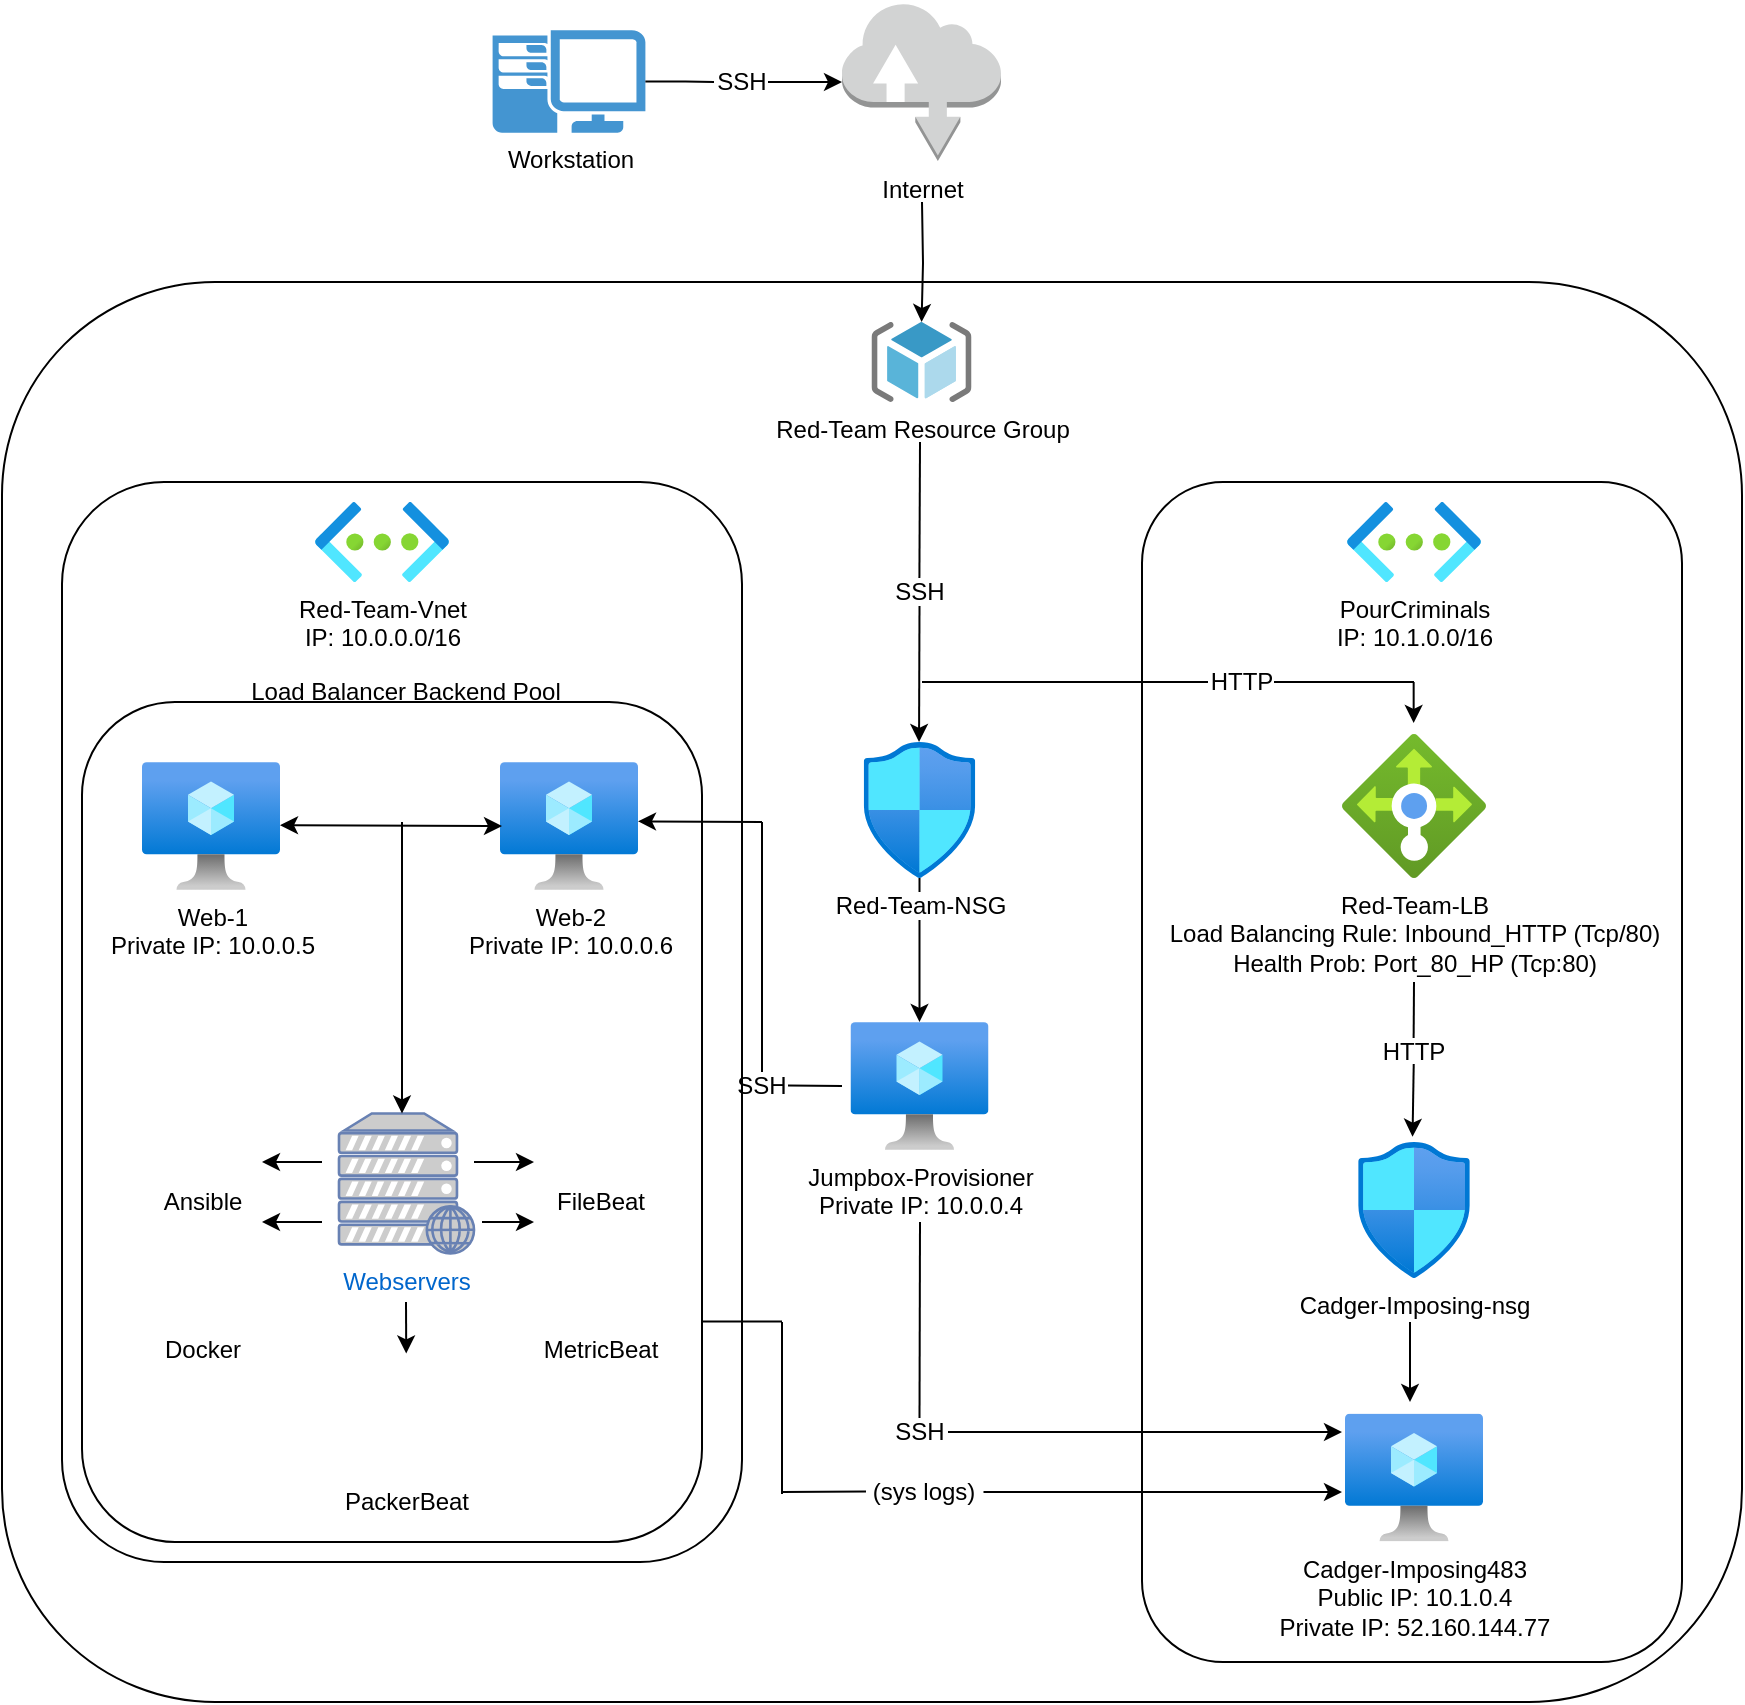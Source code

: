 <mxfile version="17.1.3" type="device"><diagram id="6GolidsHavnK191ak6pJ" name="Page-1"><mxGraphModel dx="1138" dy="606" grid="1" gridSize="10" guides="1" tooltips="1" connect="1" arrows="1" fold="1" page="1" pageScale="1" pageWidth="1200" pageHeight="1600" math="0" shadow="0"><root><mxCell id="0"/><mxCell id="1" parent="0"/><mxCell id="QniAWRIZRyw3iU5oDyGS-21" value="" style="edgeStyle=orthogonalEdgeStyle;rounded=0;orthogonalLoop=1;jettySize=auto;html=1;" edge="1" parent="1" source="Xit2X4IlHZkaLeCrnP5q-1" target="Xit2X4IlHZkaLeCrnP5q-7"><mxGeometry relative="1" as="geometry"/></mxCell><mxCell id="Xit2X4IlHZkaLeCrnP5q-1" value="Red-Team-NSG" style="aspect=fixed;html=1;points=[];align=center;image;fontSize=12;image=img/lib/azure2/networking/Network_Security_Groups.svg;" parent="1" vertex="1"><mxGeometry x="490.75" y="390" width="56.0" height="68" as="geometry"/></mxCell><mxCell id="Xit2X4IlHZkaLeCrnP5q-2" value="Cadger-Imposing-nsg&lt;br&gt;" style="aspect=fixed;html=1;points=[];align=center;image;fontSize=12;image=img/lib/azure2/networking/Network_Security_Groups.svg;" parent="1" vertex="1"><mxGeometry x="738" y="590" width="56.0" height="68" as="geometry"/></mxCell><mxCell id="Xit2X4IlHZkaLeCrnP5q-5" value="Red-Team-Vnet&lt;br&gt;IP: 10.0.0.0/16" style="aspect=fixed;html=1;points=[];align=center;image;fontSize=12;image=img/lib/azure2/networking/Virtual_Networks.svg;" parent="1" vertex="1"><mxGeometry x="216.5" y="270" width="67" height="40" as="geometry"/></mxCell><mxCell id="Xit2X4IlHZkaLeCrnP5q-6" value="Red-Team-LB&lt;br&gt;Load Balancing Rule: Inbound_HTTP (Tcp/80)&lt;br&gt;Health Prob: Port_80_HP (Tcp:80)" style="aspect=fixed;html=1;points=[];align=center;image;fontSize=12;image=img/lib/azure2/networking/Load_Balancers.svg;" parent="1" vertex="1"><mxGeometry x="730" y="386" width="72" height="72" as="geometry"/></mxCell><mxCell id="Xit2X4IlHZkaLeCrnP5q-7" value="Jumpbox-Provisioner&lt;br&gt;Private IP: 10.0.0.4" style="aspect=fixed;html=1;points=[];align=center;image;fontSize=12;image=img/lib/azure2/compute/Virtual_Machine.svg;" parent="1" vertex="1"><mxGeometry x="484.25" y="530" width="69" height="64" as="geometry"/></mxCell><mxCell id="Xit2X4IlHZkaLeCrnP5q-9" value="Web-2&lt;br&gt;Private IP: 10.0.0.6" style="aspect=fixed;html=1;points=[];align=center;image;fontSize=12;image=img/lib/azure2/compute/Virtual_Machine.svg;" parent="1" vertex="1"><mxGeometry x="309" y="400" width="69" height="64" as="geometry"/></mxCell><mxCell id="Xit2X4IlHZkaLeCrnP5q-10" value="PourCriminals&lt;br&gt;IP: 10.1.0.0/16" style="aspect=fixed;html=1;points=[];align=center;image;fontSize=12;image=img/lib/azure2/networking/Virtual_Networks.svg;" parent="1" vertex="1"><mxGeometry x="732.5" y="270" width="67" height="40" as="geometry"/></mxCell><mxCell id="Xit2X4IlHZkaLeCrnP5q-12" value="Cadger-Imposing483&lt;br&gt;Public IP: 10.1.0.4&lt;br&gt;Private IP: 52.160.144.77" style="aspect=fixed;html=1;points=[];align=center;image;fontSize=12;image=img/lib/azure2/compute/Virtual_Machine.svg;" parent="1" vertex="1"><mxGeometry x="731.5" y="725.75" width="69" height="64" as="geometry"/></mxCell><mxCell id="QniAWRIZRyw3iU5oDyGS-19" value="" style="edgeStyle=orthogonalEdgeStyle;rounded=0;orthogonalLoop=1;jettySize=auto;html=1;" edge="1" parent="1" target="Xit2X4IlHZkaLeCrnP5q-28"><mxGeometry relative="1" as="geometry"><mxPoint x="520" y="120" as="sourcePoint"/></mxGeometry></mxCell><mxCell id="Xit2X4IlHZkaLeCrnP5q-20" value="Internet" style="outlineConnect=0;dashed=0;verticalLabelPosition=bottom;verticalAlign=top;align=center;html=1;shape=mxgraph.aws3.internet;fillColor=#D2D3D3;gradientColor=none;" parent="1" vertex="1"><mxGeometry x="480" y="20" width="79.5" height="79.5" as="geometry"/></mxCell><mxCell id="Xit2X4IlHZkaLeCrnP5q-28" value="Red-Team Resource Group" style="sketch=0;aspect=fixed;html=1;points=[];align=center;image;fontSize=12;image=img/lib/mscae/ResourceGroup.svg;" parent="1" vertex="1"><mxGeometry x="494.75" y="180" width="50" height="40" as="geometry"/></mxCell><mxCell id="Xit2X4IlHZkaLeCrnP5q-37" value="Web-1&lt;br&gt;Private IP: 10.0.0.5" style="aspect=fixed;html=1;points=[];align=center;image;fontSize=12;image=img/lib/azure2/compute/Virtual_Machine.svg;" parent="1" vertex="1"><mxGeometry x="130" y="400" width="69" height="64" as="geometry"/></mxCell><mxCell id="Xit2X4IlHZkaLeCrnP5q-45" value="Webservers" style="fontColor=#0066CC;verticalAlign=top;verticalLabelPosition=bottom;labelPosition=center;align=center;html=1;outlineConnect=0;fillColor=#CCCCCC;strokeColor=#6881B3;gradientColor=none;gradientDirection=north;strokeWidth=2;shape=mxgraph.networks.web_server;" parent="1" vertex="1"><mxGeometry x="228.5" y="575.75" width="67.5" height="70" as="geometry"/></mxCell><mxCell id="QniAWRIZRyw3iU5oDyGS-3" value="Ansible" style="shape=image;html=1;verticalAlign=top;verticalLabelPosition=bottom;labelBackgroundColor=#ffffff;imageAspect=0;aspect=fixed;image=https://cdn1.iconfinder.com/data/icons/unicons-line-vol-3/24/docker-128.png" vertex="1" parent="1"><mxGeometry x="130" y="545.75" width="60" height="60" as="geometry"/></mxCell><mxCell id="QniAWRIZRyw3iU5oDyGS-4" value="Docker" style="shape=image;html=1;verticalAlign=top;verticalLabelPosition=bottom;labelBackgroundColor=#ffffff;imageAspect=0;aspect=fixed;image=https://cdn1.iconfinder.com/data/icons/unicons-line-vol-3/24/docker-128.png" vertex="1" parent="1"><mxGeometry x="130" y="620" width="60" height="60" as="geometry"/></mxCell><mxCell id="QniAWRIZRyw3iU5oDyGS-5" value="FileBeat" style="shape=image;html=1;verticalAlign=top;verticalLabelPosition=bottom;labelBackgroundColor=#ffffff;imageAspect=0;aspect=fixed;image=https://cdn1.iconfinder.com/data/icons/unicons-line-vol-3/24/docker-128.png" vertex="1" parent="1"><mxGeometry x="329" y="545.75" width="60" height="60" as="geometry"/></mxCell><mxCell id="QniAWRIZRyw3iU5oDyGS-8" value="MetricBeat" style="shape=image;html=1;verticalAlign=top;verticalLabelPosition=bottom;labelBackgroundColor=#ffffff;imageAspect=0;aspect=fixed;image=https://cdn1.iconfinder.com/data/icons/unicons-line-vol-3/24/docker-128.png" vertex="1" parent="1"><mxGeometry x="329" y="620" width="60" height="60" as="geometry"/></mxCell><mxCell id="QniAWRIZRyw3iU5oDyGS-10" value="PackerBeat" style="shape=image;html=1;verticalAlign=top;verticalLabelPosition=bottom;labelBackgroundColor=#ffffff;imageAspect=0;aspect=fixed;image=https://cdn1.iconfinder.com/data/icons/unicons-line-vol-3/24/docker-128.png" vertex="1" parent="1"><mxGeometry x="232.25" y="695.75" width="60" height="60" as="geometry"/></mxCell><mxCell id="QniAWRIZRyw3iU5oDyGS-18" value="" style="edgeStyle=orthogonalEdgeStyle;rounded=0;orthogonalLoop=1;jettySize=auto;html=1;startArrow=none;" edge="1" parent="1"><mxGeometry relative="1" as="geometry"><mxPoint x="443" y="60" as="sourcePoint"/><mxPoint x="480" y="60" as="targetPoint"/></mxGeometry></mxCell><mxCell id="QniAWRIZRyw3iU5oDyGS-12" value="Workstation" style="pointerEvents=1;shadow=0;dashed=0;html=1;strokeColor=none;fillColor=#4495D1;labelPosition=center;verticalLabelPosition=bottom;verticalAlign=top;align=center;outlineConnect=0;shape=mxgraph.veeam.2d.workstation;" vertex="1" parent="1"><mxGeometry x="305.3" y="34.15" width="76.4" height="51.2" as="geometry"/></mxCell><mxCell id="QniAWRIZRyw3iU5oDyGS-24" value="" style="endArrow=classic;html=1;rounded=0;" edge="1" parent="1"><mxGeometry width="50" height="50" relative="1" as="geometry"><mxPoint x="220" y="600" as="sourcePoint"/><mxPoint x="190" y="600" as="targetPoint"/></mxGeometry></mxCell><mxCell id="QniAWRIZRyw3iU5oDyGS-25" value="" style="endArrow=classic;html=1;rounded=0;" edge="1" parent="1"><mxGeometry width="50" height="50" relative="1" as="geometry"><mxPoint x="220" y="630" as="sourcePoint"/><mxPoint x="190" y="630" as="targetPoint"/></mxGeometry></mxCell><mxCell id="QniAWRIZRyw3iU5oDyGS-27" value="" style="endArrow=classic;html=1;rounded=0;" edge="1" parent="1"><mxGeometry width="50" height="50" relative="1" as="geometry"><mxPoint x="296" y="600" as="sourcePoint"/><mxPoint x="326" y="600" as="targetPoint"/></mxGeometry></mxCell><mxCell id="QniAWRIZRyw3iU5oDyGS-28" value="" style="endArrow=classic;html=1;rounded=0;" edge="1" parent="1"><mxGeometry width="50" height="50" relative="1" as="geometry"><mxPoint x="300" y="630" as="sourcePoint"/><mxPoint x="326" y="630" as="targetPoint"/></mxGeometry></mxCell><mxCell id="QniAWRIZRyw3iU5oDyGS-29" value="" style="endArrow=classic;html=1;rounded=0;" edge="1" parent="1"><mxGeometry width="50" height="50" relative="1" as="geometry"><mxPoint x="262" y="670" as="sourcePoint"/><mxPoint x="262.12" y="695.75" as="targetPoint"/></mxGeometry></mxCell><mxCell id="QniAWRIZRyw3iU5oDyGS-30" value="" style="endArrow=classic;startArrow=classic;html=1;rounded=0;" edge="1" parent="1"><mxGeometry width="50" height="50" relative="1" as="geometry"><mxPoint x="199" y="431.62" as="sourcePoint"/><mxPoint x="310" y="432" as="targetPoint"/></mxGeometry></mxCell><mxCell id="QniAWRIZRyw3iU5oDyGS-31" value="" style="endArrow=classic;html=1;rounded=0;" edge="1" parent="1"><mxGeometry width="50" height="50" relative="1" as="geometry"><mxPoint x="260" y="430" as="sourcePoint"/><mxPoint x="260" y="575.75" as="targetPoint"/></mxGeometry></mxCell><mxCell id="QniAWRIZRyw3iU5oDyGS-36" value="" style="endArrow=classic;html=1;rounded=0;" edge="1" parent="1"><mxGeometry width="50" height="50" relative="1" as="geometry"><mxPoint x="765.83" y="360" as="sourcePoint"/><mxPoint x="765.83" y="380.5" as="targetPoint"/></mxGeometry></mxCell><mxCell id="QniAWRIZRyw3iU5oDyGS-38" value="" style="endArrow=classic;html=1;rounded=0;entryX=0.487;entryY=-0.039;entryDx=0;entryDy=0;entryPerimeter=0;" edge="1" parent="1" target="Xit2X4IlHZkaLeCrnP5q-2"><mxGeometry width="50" height="50" relative="1" as="geometry"><mxPoint x="765.865" y="551.0" as="sourcePoint"/><mxPoint x="765.62" y="578.12" as="targetPoint"/></mxGeometry></mxCell><mxCell id="QniAWRIZRyw3iU5oDyGS-40" value="" style="endArrow=classic;html=1;rounded=0;" edge="1" parent="1"><mxGeometry width="50" height="50" relative="1" as="geometry"><mxPoint x="764" y="680" as="sourcePoint"/><mxPoint x="764" y="720" as="targetPoint"/></mxGeometry></mxCell><mxCell id="QniAWRIZRyw3iU5oDyGS-45" value="" style="endArrow=none;html=1;rounded=0;" edge="1" parent="1"><mxGeometry width="50" height="50" relative="1" as="geometry"><mxPoint x="450" y="765" as="sourcePoint"/><mxPoint x="492" y="764.75" as="targetPoint"/></mxGeometry></mxCell><mxCell id="QniAWRIZRyw3iU5oDyGS-46" value="(sys logs)" style="text;html=1;strokeColor=none;fillColor=none;align=center;verticalAlign=middle;whiteSpace=wrap;rounded=0;" vertex="1" parent="1"><mxGeometry x="490.75" y="750" width="60" height="30" as="geometry"/></mxCell><mxCell id="QniAWRIZRyw3iU5oDyGS-47" value="" style="endArrow=classic;html=1;rounded=0;exitX=1;exitY=0.5;exitDx=0;exitDy=0;" edge="1" parent="1" source="QniAWRIZRyw3iU5oDyGS-46"><mxGeometry width="50" height="50" relative="1" as="geometry"><mxPoint x="560" y="765" as="sourcePoint"/><mxPoint x="730" y="765" as="targetPoint"/></mxGeometry></mxCell><mxCell id="QniAWRIZRyw3iU5oDyGS-50" value="" style="edgeStyle=orthogonalEdgeStyle;rounded=0;orthogonalLoop=1;jettySize=auto;html=1;endArrow=none;" edge="1" parent="1" source="QniAWRIZRyw3iU5oDyGS-12"><mxGeometry relative="1" as="geometry"><mxPoint x="387.7" y="59.806" as="sourcePoint"/><mxPoint x="416" y="60" as="targetPoint"/></mxGeometry></mxCell><mxCell id="QniAWRIZRyw3iU5oDyGS-51" value="SSH" style="text;html=1;strokeColor=none;fillColor=none;align=center;verticalAlign=middle;whiteSpace=wrap;rounded=0;" vertex="1" parent="1"><mxGeometry x="488.75" y="300" width="60" height="30" as="geometry"/></mxCell><mxCell id="QniAWRIZRyw3iU5oDyGS-52" value="HTTP" style="text;html=1;strokeColor=none;fillColor=none;align=center;verticalAlign=middle;whiteSpace=wrap;rounded=0;" vertex="1" parent="1"><mxGeometry x="650" y="345" width="60" height="30" as="geometry"/></mxCell><mxCell id="QniAWRIZRyw3iU5oDyGS-58" value="" style="endArrow=none;html=1;rounded=0;" edge="1" parent="1"><mxGeometry width="50" height="50" relative="1" as="geometry"><mxPoint x="696" y="360" as="sourcePoint"/><mxPoint x="766" y="360" as="targetPoint"/></mxGeometry></mxCell><mxCell id="QniAWRIZRyw3iU5oDyGS-59" value="" style="endArrow=none;html=1;rounded=0;" edge="1" parent="1"><mxGeometry width="50" height="50" relative="1" as="geometry"><mxPoint x="520" y="360" as="sourcePoint"/><mxPoint x="663" y="360" as="targetPoint"/></mxGeometry></mxCell><mxCell id="QniAWRIZRyw3iU5oDyGS-63" value="Load Balancer Backend Pool" style="text;html=1;strokeColor=none;fillColor=none;align=center;verticalAlign=middle;whiteSpace=wrap;rounded=0;" vertex="1" parent="1"><mxGeometry x="162.25" y="350" width="200" height="30" as="geometry"/></mxCell><mxCell id="QniAWRIZRyw3iU5oDyGS-64" value="SSH" style="text;html=1;strokeColor=none;fillColor=none;align=center;verticalAlign=middle;whiteSpace=wrap;rounded=0;" vertex="1" parent="1"><mxGeometry x="410" y="547" width="60" height="30" as="geometry"/></mxCell><mxCell id="QniAWRIZRyw3iU5oDyGS-66" value="" style="endArrow=none;html=1;rounded=0;" edge="1" parent="1"><mxGeometry width="50" height="50" relative="1" as="geometry"><mxPoint x="480" y="562" as="sourcePoint"/><mxPoint x="453" y="561.756" as="targetPoint"/></mxGeometry></mxCell><mxCell id="QniAWRIZRyw3iU5oDyGS-67" value="" style="endArrow=none;html=1;rounded=0;" edge="1" parent="1"><mxGeometry width="50" height="50" relative="1" as="geometry"><mxPoint x="518.704" y="308" as="sourcePoint"/><mxPoint x="519" y="240" as="targetPoint"/></mxGeometry></mxCell><mxCell id="QniAWRIZRyw3iU5oDyGS-68" value="" style="endArrow=classic;html=1;rounded=0;exitX=0.5;exitY=1;exitDx=0;exitDy=0;entryX=0.496;entryY=0;entryDx=0;entryDy=0;entryPerimeter=0;" edge="1" parent="1" target="Xit2X4IlHZkaLeCrnP5q-1"><mxGeometry width="50" height="50" relative="1" as="geometry"><mxPoint x="518.75" y="322" as="sourcePoint"/><mxPoint x="518.55" y="382" as="targetPoint"/></mxGeometry></mxCell><mxCell id="QniAWRIZRyw3iU5oDyGS-72" value="HTTP" style="text;html=1;strokeColor=none;fillColor=none;align=center;verticalAlign=middle;whiteSpace=wrap;rounded=0;" vertex="1" parent="1"><mxGeometry x="736" y="530" width="60" height="30" as="geometry"/></mxCell><mxCell id="QniAWRIZRyw3iU5oDyGS-73" value="" style="endArrow=none;html=1;rounded=0;" edge="1" parent="1"><mxGeometry width="50" height="50" relative="1" as="geometry"><mxPoint x="765.82" y="538" as="sourcePoint"/><mxPoint x="766" y="510" as="targetPoint"/></mxGeometry></mxCell><mxCell id="QniAWRIZRyw3iU5oDyGS-74" value="SSH" style="text;html=1;strokeColor=none;fillColor=none;align=center;verticalAlign=middle;whiteSpace=wrap;rounded=0;" vertex="1" parent="1"><mxGeometry x="400" y="45" width="60" height="30" as="geometry"/></mxCell><mxCell id="QniAWRIZRyw3iU5oDyGS-77" value="" style="rounded=1;whiteSpace=wrap;html=1;fillColor=none;" vertex="1" parent="1"><mxGeometry x="630" y="260" width="270" height="590" as="geometry"/></mxCell><mxCell id="QniAWRIZRyw3iU5oDyGS-80" value="SSH" style="text;html=1;strokeColor=none;fillColor=none;align=center;verticalAlign=middle;whiteSpace=wrap;rounded=0;" vertex="1" parent="1"><mxGeometry x="488.75" y="720" width="60" height="30" as="geometry"/></mxCell><mxCell id="QniAWRIZRyw3iU5oDyGS-81" value="" style="endArrow=none;html=1;rounded=0;exitX=0.5;exitY=0;exitDx=0;exitDy=0;" edge="1" parent="1"><mxGeometry width="50" height="50" relative="1" as="geometry"><mxPoint x="518.75" y="728" as="sourcePoint"/><mxPoint x="519" y="630" as="targetPoint"/></mxGeometry></mxCell><mxCell id="QniAWRIZRyw3iU5oDyGS-82" value="" style="endArrow=classic;html=1;rounded=0;" edge="1" parent="1"><mxGeometry width="50" height="50" relative="1" as="geometry"><mxPoint x="533" y="735" as="sourcePoint"/><mxPoint x="730" y="735" as="targetPoint"/></mxGeometry></mxCell><mxCell id="QniAWRIZRyw3iU5oDyGS-83" value="" style="rounded=1;whiteSpace=wrap;html=1;fillColor=none;" vertex="1" parent="1"><mxGeometry x="100" y="370" width="310" height="420" as="geometry"/></mxCell><mxCell id="QniAWRIZRyw3iU5oDyGS-84" value="" style="endArrow=classic;html=1;rounded=0;" edge="1" parent="1"><mxGeometry width="50" height="50" relative="1" as="geometry"><mxPoint x="440" y="430" as="sourcePoint"/><mxPoint x="378" y="429.66" as="targetPoint"/></mxGeometry></mxCell><mxCell id="QniAWRIZRyw3iU5oDyGS-85" value="" style="endArrow=none;html=1;rounded=0;" edge="1" parent="1"><mxGeometry width="50" height="50" relative="1" as="geometry"><mxPoint x="440" y="555" as="sourcePoint"/><mxPoint x="440" y="430" as="targetPoint"/></mxGeometry></mxCell><mxCell id="QniAWRIZRyw3iU5oDyGS-86" value="" style="endArrow=none;html=1;rounded=0;" edge="1" parent="1"><mxGeometry width="50" height="50" relative="1" as="geometry"><mxPoint x="410" y="679.72" as="sourcePoint"/><mxPoint x="450" y="679.72" as="targetPoint"/></mxGeometry></mxCell><mxCell id="QniAWRIZRyw3iU5oDyGS-87" value="" style="endArrow=none;html=1;rounded=0;" edge="1" parent="1"><mxGeometry width="50" height="50" relative="1" as="geometry"><mxPoint x="450" y="766" as="sourcePoint"/><mxPoint x="450" y="680" as="targetPoint"/></mxGeometry></mxCell><mxCell id="QniAWRIZRyw3iU5oDyGS-88" value="" style="rounded=1;whiteSpace=wrap;html=1;fillColor=none;" vertex="1" parent="1"><mxGeometry x="90" y="260" width="340" height="540" as="geometry"/></mxCell><mxCell id="QniAWRIZRyw3iU5oDyGS-89" value="" style="rounded=1;whiteSpace=wrap;html=1;fillColor=none;" vertex="1" parent="1"><mxGeometry x="60" y="160" width="870" height="710" as="geometry"/></mxCell></root></mxGraphModel></diagram></mxfile>